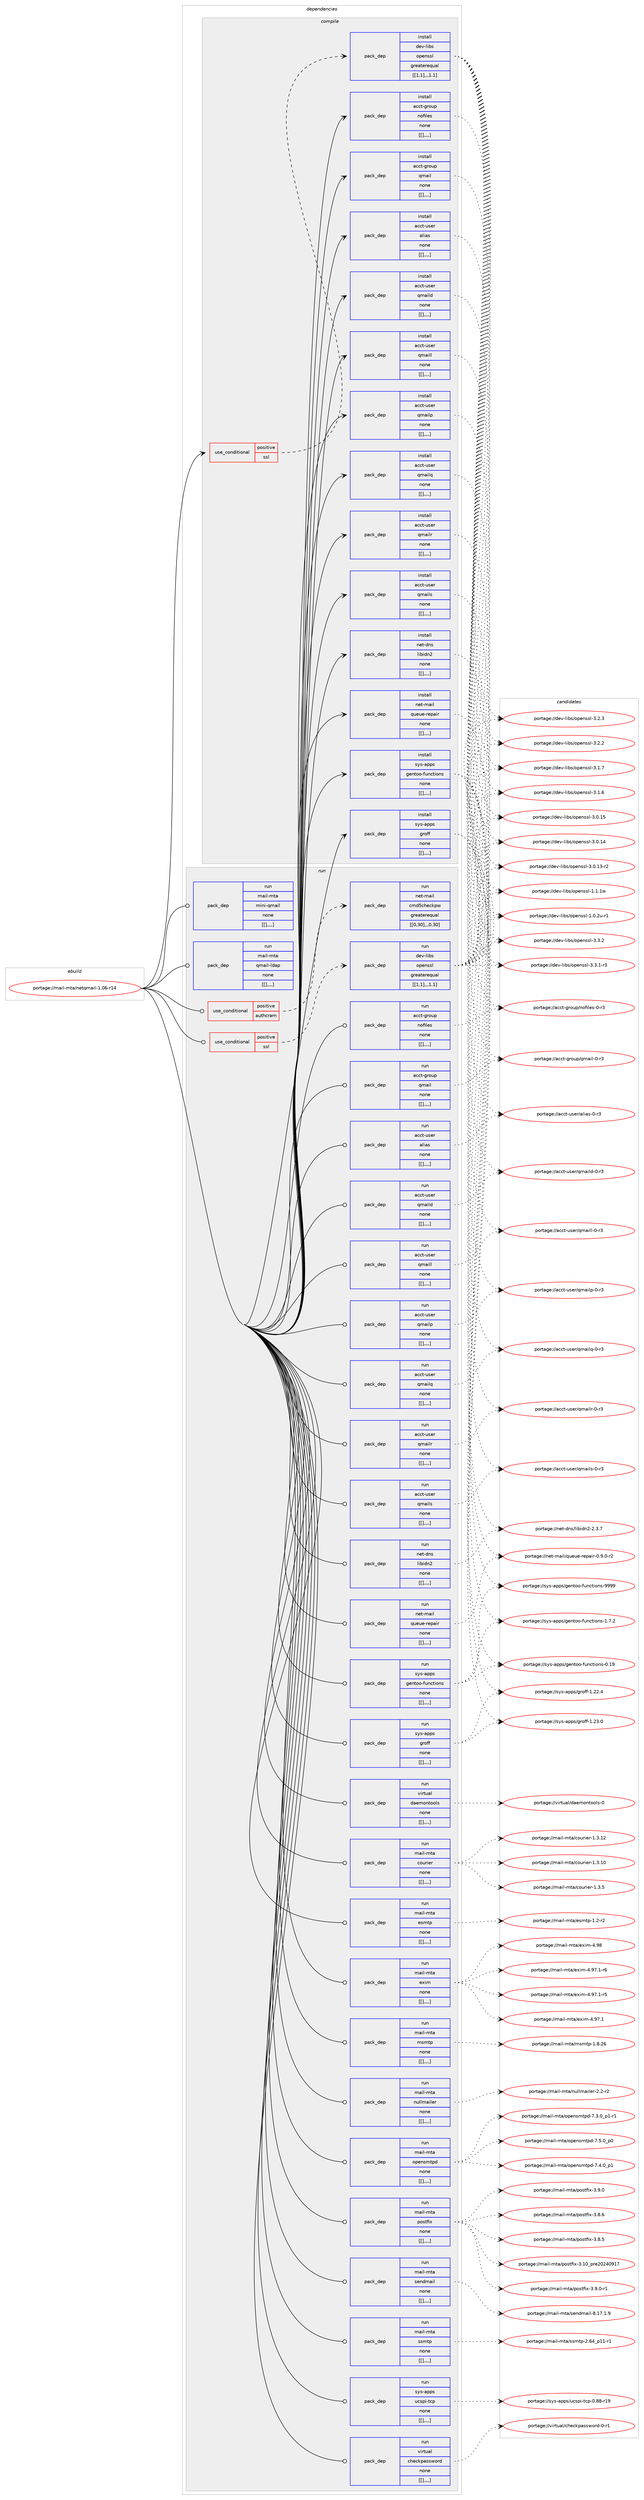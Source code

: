 digraph prolog {

# *************
# Graph options
# *************

newrank=true;
concentrate=true;
compound=true;
graph [rankdir=LR,fontname=Helvetica,fontsize=10,ranksep=1.5];#, ranksep=2.5, nodesep=0.2];
edge  [arrowhead=vee];
node  [fontname=Helvetica,fontsize=10];

# **********
# The ebuild
# **********

subgraph cluster_leftcol {
color=gray;
label=<<i>ebuild</i>>;
id [label="portage://mail-mta/netqmail-1.06-r14", color=red, width=4, href="../mail-mta/netqmail-1.06-r14.svg"];
}

# ****************
# The dependencies
# ****************

subgraph cluster_midcol {
color=gray;
label=<<i>dependencies</i>>;
subgraph cluster_compile {
fillcolor="#eeeeee";
style=filled;
label=<<i>compile</i>>;
subgraph cond73669 {
dependency290115 [label=<<TABLE BORDER="0" CELLBORDER="1" CELLSPACING="0" CELLPADDING="4"><TR><TD ROWSPAN="3" CELLPADDING="10">use_conditional</TD></TR><TR><TD>positive</TD></TR><TR><TD>ssl</TD></TR></TABLE>>, shape=none, color=red];
subgraph pack214107 {
dependency290116 [label=<<TABLE BORDER="0" CELLBORDER="1" CELLSPACING="0" CELLPADDING="4" WIDTH="220"><TR><TD ROWSPAN="6" CELLPADDING="30">pack_dep</TD></TR><TR><TD WIDTH="110">install</TD></TR><TR><TD>dev-libs</TD></TR><TR><TD>openssl</TD></TR><TR><TD>greaterequal</TD></TR><TR><TD>[[1,1],,,1.1]</TD></TR></TABLE>>, shape=none, color=blue];
}
dependency290115:e -> dependency290116:w [weight=20,style="dashed",arrowhead="vee"];
}
id:e -> dependency290115:w [weight=20,style="solid",arrowhead="vee"];
subgraph pack214108 {
dependency290117 [label=<<TABLE BORDER="0" CELLBORDER="1" CELLSPACING="0" CELLPADDING="4" WIDTH="220"><TR><TD ROWSPAN="6" CELLPADDING="30">pack_dep</TD></TR><TR><TD WIDTH="110">install</TD></TR><TR><TD>acct-group</TD></TR><TR><TD>nofiles</TD></TR><TR><TD>none</TD></TR><TR><TD>[[],,,,]</TD></TR></TABLE>>, shape=none, color=blue];
}
id:e -> dependency290117:w [weight=20,style="solid",arrowhead="vee"];
subgraph pack214109 {
dependency290118 [label=<<TABLE BORDER="0" CELLBORDER="1" CELLSPACING="0" CELLPADDING="4" WIDTH="220"><TR><TD ROWSPAN="6" CELLPADDING="30">pack_dep</TD></TR><TR><TD WIDTH="110">install</TD></TR><TR><TD>acct-group</TD></TR><TR><TD>qmail</TD></TR><TR><TD>none</TD></TR><TR><TD>[[],,,,]</TD></TR></TABLE>>, shape=none, color=blue];
}
id:e -> dependency290118:w [weight=20,style="solid",arrowhead="vee"];
subgraph pack214110 {
dependency290119 [label=<<TABLE BORDER="0" CELLBORDER="1" CELLSPACING="0" CELLPADDING="4" WIDTH="220"><TR><TD ROWSPAN="6" CELLPADDING="30">pack_dep</TD></TR><TR><TD WIDTH="110">install</TD></TR><TR><TD>acct-user</TD></TR><TR><TD>alias</TD></TR><TR><TD>none</TD></TR><TR><TD>[[],,,,]</TD></TR></TABLE>>, shape=none, color=blue];
}
id:e -> dependency290119:w [weight=20,style="solid",arrowhead="vee"];
subgraph pack214111 {
dependency290120 [label=<<TABLE BORDER="0" CELLBORDER="1" CELLSPACING="0" CELLPADDING="4" WIDTH="220"><TR><TD ROWSPAN="6" CELLPADDING="30">pack_dep</TD></TR><TR><TD WIDTH="110">install</TD></TR><TR><TD>acct-user</TD></TR><TR><TD>qmaild</TD></TR><TR><TD>none</TD></TR><TR><TD>[[],,,,]</TD></TR></TABLE>>, shape=none, color=blue];
}
id:e -> dependency290120:w [weight=20,style="solid",arrowhead="vee"];
subgraph pack214112 {
dependency290121 [label=<<TABLE BORDER="0" CELLBORDER="1" CELLSPACING="0" CELLPADDING="4" WIDTH="220"><TR><TD ROWSPAN="6" CELLPADDING="30">pack_dep</TD></TR><TR><TD WIDTH="110">install</TD></TR><TR><TD>acct-user</TD></TR><TR><TD>qmaill</TD></TR><TR><TD>none</TD></TR><TR><TD>[[],,,,]</TD></TR></TABLE>>, shape=none, color=blue];
}
id:e -> dependency290121:w [weight=20,style="solid",arrowhead="vee"];
subgraph pack214113 {
dependency290122 [label=<<TABLE BORDER="0" CELLBORDER="1" CELLSPACING="0" CELLPADDING="4" WIDTH="220"><TR><TD ROWSPAN="6" CELLPADDING="30">pack_dep</TD></TR><TR><TD WIDTH="110">install</TD></TR><TR><TD>acct-user</TD></TR><TR><TD>qmailp</TD></TR><TR><TD>none</TD></TR><TR><TD>[[],,,,]</TD></TR></TABLE>>, shape=none, color=blue];
}
id:e -> dependency290122:w [weight=20,style="solid",arrowhead="vee"];
subgraph pack214114 {
dependency290123 [label=<<TABLE BORDER="0" CELLBORDER="1" CELLSPACING="0" CELLPADDING="4" WIDTH="220"><TR><TD ROWSPAN="6" CELLPADDING="30">pack_dep</TD></TR><TR><TD WIDTH="110">install</TD></TR><TR><TD>acct-user</TD></TR><TR><TD>qmailq</TD></TR><TR><TD>none</TD></TR><TR><TD>[[],,,,]</TD></TR></TABLE>>, shape=none, color=blue];
}
id:e -> dependency290123:w [weight=20,style="solid",arrowhead="vee"];
subgraph pack214115 {
dependency290124 [label=<<TABLE BORDER="0" CELLBORDER="1" CELLSPACING="0" CELLPADDING="4" WIDTH="220"><TR><TD ROWSPAN="6" CELLPADDING="30">pack_dep</TD></TR><TR><TD WIDTH="110">install</TD></TR><TR><TD>acct-user</TD></TR><TR><TD>qmailr</TD></TR><TR><TD>none</TD></TR><TR><TD>[[],,,,]</TD></TR></TABLE>>, shape=none, color=blue];
}
id:e -> dependency290124:w [weight=20,style="solid",arrowhead="vee"];
subgraph pack214116 {
dependency290125 [label=<<TABLE BORDER="0" CELLBORDER="1" CELLSPACING="0" CELLPADDING="4" WIDTH="220"><TR><TD ROWSPAN="6" CELLPADDING="30">pack_dep</TD></TR><TR><TD WIDTH="110">install</TD></TR><TR><TD>acct-user</TD></TR><TR><TD>qmails</TD></TR><TR><TD>none</TD></TR><TR><TD>[[],,,,]</TD></TR></TABLE>>, shape=none, color=blue];
}
id:e -> dependency290125:w [weight=20,style="solid",arrowhead="vee"];
subgraph pack214117 {
dependency290126 [label=<<TABLE BORDER="0" CELLBORDER="1" CELLSPACING="0" CELLPADDING="4" WIDTH="220"><TR><TD ROWSPAN="6" CELLPADDING="30">pack_dep</TD></TR><TR><TD WIDTH="110">install</TD></TR><TR><TD>net-dns</TD></TR><TR><TD>libidn2</TD></TR><TR><TD>none</TD></TR><TR><TD>[[],,,,]</TD></TR></TABLE>>, shape=none, color=blue];
}
id:e -> dependency290126:w [weight=20,style="solid",arrowhead="vee"];
subgraph pack214118 {
dependency290127 [label=<<TABLE BORDER="0" CELLBORDER="1" CELLSPACING="0" CELLPADDING="4" WIDTH="220"><TR><TD ROWSPAN="6" CELLPADDING="30">pack_dep</TD></TR><TR><TD WIDTH="110">install</TD></TR><TR><TD>net-mail</TD></TR><TR><TD>queue-repair</TD></TR><TR><TD>none</TD></TR><TR><TD>[[],,,,]</TD></TR></TABLE>>, shape=none, color=blue];
}
id:e -> dependency290127:w [weight=20,style="solid",arrowhead="vee"];
subgraph pack214119 {
dependency290128 [label=<<TABLE BORDER="0" CELLBORDER="1" CELLSPACING="0" CELLPADDING="4" WIDTH="220"><TR><TD ROWSPAN="6" CELLPADDING="30">pack_dep</TD></TR><TR><TD WIDTH="110">install</TD></TR><TR><TD>sys-apps</TD></TR><TR><TD>gentoo-functions</TD></TR><TR><TD>none</TD></TR><TR><TD>[[],,,,]</TD></TR></TABLE>>, shape=none, color=blue];
}
id:e -> dependency290128:w [weight=20,style="solid",arrowhead="vee"];
subgraph pack214120 {
dependency290129 [label=<<TABLE BORDER="0" CELLBORDER="1" CELLSPACING="0" CELLPADDING="4" WIDTH="220"><TR><TD ROWSPAN="6" CELLPADDING="30">pack_dep</TD></TR><TR><TD WIDTH="110">install</TD></TR><TR><TD>sys-apps</TD></TR><TR><TD>groff</TD></TR><TR><TD>none</TD></TR><TR><TD>[[],,,,]</TD></TR></TABLE>>, shape=none, color=blue];
}
id:e -> dependency290129:w [weight=20,style="solid",arrowhead="vee"];
}
subgraph cluster_compileandrun {
fillcolor="#eeeeee";
style=filled;
label=<<i>compile and run</i>>;
}
subgraph cluster_run {
fillcolor="#eeeeee";
style=filled;
label=<<i>run</i>>;
subgraph cond73670 {
dependency290130 [label=<<TABLE BORDER="0" CELLBORDER="1" CELLSPACING="0" CELLPADDING="4"><TR><TD ROWSPAN="3" CELLPADDING="10">use_conditional</TD></TR><TR><TD>positive</TD></TR><TR><TD>authcram</TD></TR></TABLE>>, shape=none, color=red];
subgraph pack214121 {
dependency290131 [label=<<TABLE BORDER="0" CELLBORDER="1" CELLSPACING="0" CELLPADDING="4" WIDTH="220"><TR><TD ROWSPAN="6" CELLPADDING="30">pack_dep</TD></TR><TR><TD WIDTH="110">run</TD></TR><TR><TD>net-mail</TD></TR><TR><TD>cmd5checkpw</TD></TR><TR><TD>greaterequal</TD></TR><TR><TD>[[0,30],,,0.30]</TD></TR></TABLE>>, shape=none, color=blue];
}
dependency290130:e -> dependency290131:w [weight=20,style="dashed",arrowhead="vee"];
}
id:e -> dependency290130:w [weight=20,style="solid",arrowhead="odot"];
subgraph cond73671 {
dependency290132 [label=<<TABLE BORDER="0" CELLBORDER="1" CELLSPACING="0" CELLPADDING="4"><TR><TD ROWSPAN="3" CELLPADDING="10">use_conditional</TD></TR><TR><TD>positive</TD></TR><TR><TD>ssl</TD></TR></TABLE>>, shape=none, color=red];
subgraph pack214122 {
dependency290133 [label=<<TABLE BORDER="0" CELLBORDER="1" CELLSPACING="0" CELLPADDING="4" WIDTH="220"><TR><TD ROWSPAN="6" CELLPADDING="30">pack_dep</TD></TR><TR><TD WIDTH="110">run</TD></TR><TR><TD>dev-libs</TD></TR><TR><TD>openssl</TD></TR><TR><TD>greaterequal</TD></TR><TR><TD>[[1,1],,,1.1]</TD></TR></TABLE>>, shape=none, color=blue];
}
dependency290132:e -> dependency290133:w [weight=20,style="dashed",arrowhead="vee"];
}
id:e -> dependency290132:w [weight=20,style="solid",arrowhead="odot"];
subgraph pack214123 {
dependency290134 [label=<<TABLE BORDER="0" CELLBORDER="1" CELLSPACING="0" CELLPADDING="4" WIDTH="220"><TR><TD ROWSPAN="6" CELLPADDING="30">pack_dep</TD></TR><TR><TD WIDTH="110">run</TD></TR><TR><TD>acct-group</TD></TR><TR><TD>nofiles</TD></TR><TR><TD>none</TD></TR><TR><TD>[[],,,,]</TD></TR></TABLE>>, shape=none, color=blue];
}
id:e -> dependency290134:w [weight=20,style="solid",arrowhead="odot"];
subgraph pack214124 {
dependency290135 [label=<<TABLE BORDER="0" CELLBORDER="1" CELLSPACING="0" CELLPADDING="4" WIDTH="220"><TR><TD ROWSPAN="6" CELLPADDING="30">pack_dep</TD></TR><TR><TD WIDTH="110">run</TD></TR><TR><TD>acct-group</TD></TR><TR><TD>qmail</TD></TR><TR><TD>none</TD></TR><TR><TD>[[],,,,]</TD></TR></TABLE>>, shape=none, color=blue];
}
id:e -> dependency290135:w [weight=20,style="solid",arrowhead="odot"];
subgraph pack214125 {
dependency290136 [label=<<TABLE BORDER="0" CELLBORDER="1" CELLSPACING="0" CELLPADDING="4" WIDTH="220"><TR><TD ROWSPAN="6" CELLPADDING="30">pack_dep</TD></TR><TR><TD WIDTH="110">run</TD></TR><TR><TD>acct-user</TD></TR><TR><TD>alias</TD></TR><TR><TD>none</TD></TR><TR><TD>[[],,,,]</TD></TR></TABLE>>, shape=none, color=blue];
}
id:e -> dependency290136:w [weight=20,style="solid",arrowhead="odot"];
subgraph pack214126 {
dependency290137 [label=<<TABLE BORDER="0" CELLBORDER="1" CELLSPACING="0" CELLPADDING="4" WIDTH="220"><TR><TD ROWSPAN="6" CELLPADDING="30">pack_dep</TD></TR><TR><TD WIDTH="110">run</TD></TR><TR><TD>acct-user</TD></TR><TR><TD>qmaild</TD></TR><TR><TD>none</TD></TR><TR><TD>[[],,,,]</TD></TR></TABLE>>, shape=none, color=blue];
}
id:e -> dependency290137:w [weight=20,style="solid",arrowhead="odot"];
subgraph pack214127 {
dependency290138 [label=<<TABLE BORDER="0" CELLBORDER="1" CELLSPACING="0" CELLPADDING="4" WIDTH="220"><TR><TD ROWSPAN="6" CELLPADDING="30">pack_dep</TD></TR><TR><TD WIDTH="110">run</TD></TR><TR><TD>acct-user</TD></TR><TR><TD>qmaill</TD></TR><TR><TD>none</TD></TR><TR><TD>[[],,,,]</TD></TR></TABLE>>, shape=none, color=blue];
}
id:e -> dependency290138:w [weight=20,style="solid",arrowhead="odot"];
subgraph pack214128 {
dependency290139 [label=<<TABLE BORDER="0" CELLBORDER="1" CELLSPACING="0" CELLPADDING="4" WIDTH="220"><TR><TD ROWSPAN="6" CELLPADDING="30">pack_dep</TD></TR><TR><TD WIDTH="110">run</TD></TR><TR><TD>acct-user</TD></TR><TR><TD>qmailp</TD></TR><TR><TD>none</TD></TR><TR><TD>[[],,,,]</TD></TR></TABLE>>, shape=none, color=blue];
}
id:e -> dependency290139:w [weight=20,style="solid",arrowhead="odot"];
subgraph pack214129 {
dependency290140 [label=<<TABLE BORDER="0" CELLBORDER="1" CELLSPACING="0" CELLPADDING="4" WIDTH="220"><TR><TD ROWSPAN="6" CELLPADDING="30">pack_dep</TD></TR><TR><TD WIDTH="110">run</TD></TR><TR><TD>acct-user</TD></TR><TR><TD>qmailq</TD></TR><TR><TD>none</TD></TR><TR><TD>[[],,,,]</TD></TR></TABLE>>, shape=none, color=blue];
}
id:e -> dependency290140:w [weight=20,style="solid",arrowhead="odot"];
subgraph pack214130 {
dependency290141 [label=<<TABLE BORDER="0" CELLBORDER="1" CELLSPACING="0" CELLPADDING="4" WIDTH="220"><TR><TD ROWSPAN="6" CELLPADDING="30">pack_dep</TD></TR><TR><TD WIDTH="110">run</TD></TR><TR><TD>acct-user</TD></TR><TR><TD>qmailr</TD></TR><TR><TD>none</TD></TR><TR><TD>[[],,,,]</TD></TR></TABLE>>, shape=none, color=blue];
}
id:e -> dependency290141:w [weight=20,style="solid",arrowhead="odot"];
subgraph pack214131 {
dependency290142 [label=<<TABLE BORDER="0" CELLBORDER="1" CELLSPACING="0" CELLPADDING="4" WIDTH="220"><TR><TD ROWSPAN="6" CELLPADDING="30">pack_dep</TD></TR><TR><TD WIDTH="110">run</TD></TR><TR><TD>acct-user</TD></TR><TR><TD>qmails</TD></TR><TR><TD>none</TD></TR><TR><TD>[[],,,,]</TD></TR></TABLE>>, shape=none, color=blue];
}
id:e -> dependency290142:w [weight=20,style="solid",arrowhead="odot"];
subgraph pack214132 {
dependency290143 [label=<<TABLE BORDER="0" CELLBORDER="1" CELLSPACING="0" CELLPADDING="4" WIDTH="220"><TR><TD ROWSPAN="6" CELLPADDING="30">pack_dep</TD></TR><TR><TD WIDTH="110">run</TD></TR><TR><TD>net-dns</TD></TR><TR><TD>libidn2</TD></TR><TR><TD>none</TD></TR><TR><TD>[[],,,,]</TD></TR></TABLE>>, shape=none, color=blue];
}
id:e -> dependency290143:w [weight=20,style="solid",arrowhead="odot"];
subgraph pack214133 {
dependency290144 [label=<<TABLE BORDER="0" CELLBORDER="1" CELLSPACING="0" CELLPADDING="4" WIDTH="220"><TR><TD ROWSPAN="6" CELLPADDING="30">pack_dep</TD></TR><TR><TD WIDTH="110">run</TD></TR><TR><TD>net-mail</TD></TR><TR><TD>queue-repair</TD></TR><TR><TD>none</TD></TR><TR><TD>[[],,,,]</TD></TR></TABLE>>, shape=none, color=blue];
}
id:e -> dependency290144:w [weight=20,style="solid",arrowhead="odot"];
subgraph pack214134 {
dependency290145 [label=<<TABLE BORDER="0" CELLBORDER="1" CELLSPACING="0" CELLPADDING="4" WIDTH="220"><TR><TD ROWSPAN="6" CELLPADDING="30">pack_dep</TD></TR><TR><TD WIDTH="110">run</TD></TR><TR><TD>sys-apps</TD></TR><TR><TD>gentoo-functions</TD></TR><TR><TD>none</TD></TR><TR><TD>[[],,,,]</TD></TR></TABLE>>, shape=none, color=blue];
}
id:e -> dependency290145:w [weight=20,style="solid",arrowhead="odot"];
subgraph pack214135 {
dependency290146 [label=<<TABLE BORDER="0" CELLBORDER="1" CELLSPACING="0" CELLPADDING="4" WIDTH="220"><TR><TD ROWSPAN="6" CELLPADDING="30">pack_dep</TD></TR><TR><TD WIDTH="110">run</TD></TR><TR><TD>sys-apps</TD></TR><TR><TD>groff</TD></TR><TR><TD>none</TD></TR><TR><TD>[[],,,,]</TD></TR></TABLE>>, shape=none, color=blue];
}
id:e -> dependency290146:w [weight=20,style="solid",arrowhead="odot"];
subgraph pack214136 {
dependency290147 [label=<<TABLE BORDER="0" CELLBORDER="1" CELLSPACING="0" CELLPADDING="4" WIDTH="220"><TR><TD ROWSPAN="6" CELLPADDING="30">pack_dep</TD></TR><TR><TD WIDTH="110">run</TD></TR><TR><TD>sys-apps</TD></TR><TR><TD>ucspi-tcp</TD></TR><TR><TD>none</TD></TR><TR><TD>[[],,,,]</TD></TR></TABLE>>, shape=none, color=blue];
}
id:e -> dependency290147:w [weight=20,style="solid",arrowhead="odot"];
subgraph pack214137 {
dependency290148 [label=<<TABLE BORDER="0" CELLBORDER="1" CELLSPACING="0" CELLPADDING="4" WIDTH="220"><TR><TD ROWSPAN="6" CELLPADDING="30">pack_dep</TD></TR><TR><TD WIDTH="110">run</TD></TR><TR><TD>virtual</TD></TR><TR><TD>checkpassword</TD></TR><TR><TD>none</TD></TR><TR><TD>[[],,,,]</TD></TR></TABLE>>, shape=none, color=blue];
}
id:e -> dependency290148:w [weight=20,style="solid",arrowhead="odot"];
subgraph pack214138 {
dependency290149 [label=<<TABLE BORDER="0" CELLBORDER="1" CELLSPACING="0" CELLPADDING="4" WIDTH="220"><TR><TD ROWSPAN="6" CELLPADDING="30">pack_dep</TD></TR><TR><TD WIDTH="110">run</TD></TR><TR><TD>virtual</TD></TR><TR><TD>daemontools</TD></TR><TR><TD>none</TD></TR><TR><TD>[[],,,,]</TD></TR></TABLE>>, shape=none, color=blue];
}
id:e -> dependency290149:w [weight=20,style="solid",arrowhead="odot"];
subgraph pack214139 {
dependency290150 [label=<<TABLE BORDER="0" CELLBORDER="1" CELLSPACING="0" CELLPADDING="4" WIDTH="220"><TR><TD ROWSPAN="6" CELLPADDING="30">pack_dep</TD></TR><TR><TD WIDTH="110">run</TD></TR><TR><TD>mail-mta</TD></TR><TR><TD>courier</TD></TR><TR><TD>none</TD></TR><TR><TD>[[],,,,]</TD></TR></TABLE>>, shape=none, color=blue];
}
id:e -> dependency290150:w [weight=20,style="solid",arrowhead="odot"];
subgraph pack214140 {
dependency290151 [label=<<TABLE BORDER="0" CELLBORDER="1" CELLSPACING="0" CELLPADDING="4" WIDTH="220"><TR><TD ROWSPAN="6" CELLPADDING="30">pack_dep</TD></TR><TR><TD WIDTH="110">run</TD></TR><TR><TD>mail-mta</TD></TR><TR><TD>esmtp</TD></TR><TR><TD>none</TD></TR><TR><TD>[[],,,,]</TD></TR></TABLE>>, shape=none, color=blue];
}
id:e -> dependency290151:w [weight=20,style="solid",arrowhead="odot"];
subgraph pack214141 {
dependency290152 [label=<<TABLE BORDER="0" CELLBORDER="1" CELLSPACING="0" CELLPADDING="4" WIDTH="220"><TR><TD ROWSPAN="6" CELLPADDING="30">pack_dep</TD></TR><TR><TD WIDTH="110">run</TD></TR><TR><TD>mail-mta</TD></TR><TR><TD>exim</TD></TR><TR><TD>none</TD></TR><TR><TD>[[],,,,]</TD></TR></TABLE>>, shape=none, color=blue];
}
id:e -> dependency290152:w [weight=20,style="solid",arrowhead="odot"];
subgraph pack214142 {
dependency290153 [label=<<TABLE BORDER="0" CELLBORDER="1" CELLSPACING="0" CELLPADDING="4" WIDTH="220"><TR><TD ROWSPAN="6" CELLPADDING="30">pack_dep</TD></TR><TR><TD WIDTH="110">run</TD></TR><TR><TD>mail-mta</TD></TR><TR><TD>mini-qmail</TD></TR><TR><TD>none</TD></TR><TR><TD>[[],,,,]</TD></TR></TABLE>>, shape=none, color=blue];
}
id:e -> dependency290153:w [weight=20,style="solid",arrowhead="odot"];
subgraph pack214143 {
dependency290154 [label=<<TABLE BORDER="0" CELLBORDER="1" CELLSPACING="0" CELLPADDING="4" WIDTH="220"><TR><TD ROWSPAN="6" CELLPADDING="30">pack_dep</TD></TR><TR><TD WIDTH="110">run</TD></TR><TR><TD>mail-mta</TD></TR><TR><TD>msmtp</TD></TR><TR><TD>none</TD></TR><TR><TD>[[],,,,]</TD></TR></TABLE>>, shape=none, color=blue];
}
id:e -> dependency290154:w [weight=20,style="solid",arrowhead="odot"];
subgraph pack214144 {
dependency290155 [label=<<TABLE BORDER="0" CELLBORDER="1" CELLSPACING="0" CELLPADDING="4" WIDTH="220"><TR><TD ROWSPAN="6" CELLPADDING="30">pack_dep</TD></TR><TR><TD WIDTH="110">run</TD></TR><TR><TD>mail-mta</TD></TR><TR><TD>nullmailer</TD></TR><TR><TD>none</TD></TR><TR><TD>[[],,,,]</TD></TR></TABLE>>, shape=none, color=blue];
}
id:e -> dependency290155:w [weight=20,style="solid",arrowhead="odot"];
subgraph pack214145 {
dependency290156 [label=<<TABLE BORDER="0" CELLBORDER="1" CELLSPACING="0" CELLPADDING="4" WIDTH="220"><TR><TD ROWSPAN="6" CELLPADDING="30">pack_dep</TD></TR><TR><TD WIDTH="110">run</TD></TR><TR><TD>mail-mta</TD></TR><TR><TD>opensmtpd</TD></TR><TR><TD>none</TD></TR><TR><TD>[[],,,,]</TD></TR></TABLE>>, shape=none, color=blue];
}
id:e -> dependency290156:w [weight=20,style="solid",arrowhead="odot"];
subgraph pack214146 {
dependency290157 [label=<<TABLE BORDER="0" CELLBORDER="1" CELLSPACING="0" CELLPADDING="4" WIDTH="220"><TR><TD ROWSPAN="6" CELLPADDING="30">pack_dep</TD></TR><TR><TD WIDTH="110">run</TD></TR><TR><TD>mail-mta</TD></TR><TR><TD>postfix</TD></TR><TR><TD>none</TD></TR><TR><TD>[[],,,,]</TD></TR></TABLE>>, shape=none, color=blue];
}
id:e -> dependency290157:w [weight=20,style="solid",arrowhead="odot"];
subgraph pack214147 {
dependency290158 [label=<<TABLE BORDER="0" CELLBORDER="1" CELLSPACING="0" CELLPADDING="4" WIDTH="220"><TR><TD ROWSPAN="6" CELLPADDING="30">pack_dep</TD></TR><TR><TD WIDTH="110">run</TD></TR><TR><TD>mail-mta</TD></TR><TR><TD>qmail-ldap</TD></TR><TR><TD>none</TD></TR><TR><TD>[[],,,,]</TD></TR></TABLE>>, shape=none, color=blue];
}
id:e -> dependency290158:w [weight=20,style="solid",arrowhead="odot"];
subgraph pack214148 {
dependency290159 [label=<<TABLE BORDER="0" CELLBORDER="1" CELLSPACING="0" CELLPADDING="4" WIDTH="220"><TR><TD ROWSPAN="6" CELLPADDING="30">pack_dep</TD></TR><TR><TD WIDTH="110">run</TD></TR><TR><TD>mail-mta</TD></TR><TR><TD>sendmail</TD></TR><TR><TD>none</TD></TR><TR><TD>[[],,,,]</TD></TR></TABLE>>, shape=none, color=blue];
}
id:e -> dependency290159:w [weight=20,style="solid",arrowhead="odot"];
subgraph pack214149 {
dependency290160 [label=<<TABLE BORDER="0" CELLBORDER="1" CELLSPACING="0" CELLPADDING="4" WIDTH="220"><TR><TD ROWSPAN="6" CELLPADDING="30">pack_dep</TD></TR><TR><TD WIDTH="110">run</TD></TR><TR><TD>mail-mta</TD></TR><TR><TD>ssmtp</TD></TR><TR><TD>none</TD></TR><TR><TD>[[],,,,]</TD></TR></TABLE>>, shape=none, color=blue];
}
id:e -> dependency290160:w [weight=20,style="solid",arrowhead="odot"];
}
}

# **************
# The candidates
# **************

subgraph cluster_choices {
rank=same;
color=gray;
label=<<i>candidates</i>>;

subgraph choice214107 {
color=black;
nodesep=1;
choice100101118451081059811547111112101110115115108455146514650 [label="portage://dev-libs/openssl-3.3.2", color=red, width=4,href="../dev-libs/openssl-3.3.2.svg"];
choice1001011184510810598115471111121011101151151084551465146494511451 [label="portage://dev-libs/openssl-3.3.1-r3", color=red, width=4,href="../dev-libs/openssl-3.3.1-r3.svg"];
choice100101118451081059811547111112101110115115108455146504651 [label="portage://dev-libs/openssl-3.2.3", color=red, width=4,href="../dev-libs/openssl-3.2.3.svg"];
choice100101118451081059811547111112101110115115108455146504650 [label="portage://dev-libs/openssl-3.2.2", color=red, width=4,href="../dev-libs/openssl-3.2.2.svg"];
choice100101118451081059811547111112101110115115108455146494655 [label="portage://dev-libs/openssl-3.1.7", color=red, width=4,href="../dev-libs/openssl-3.1.7.svg"];
choice100101118451081059811547111112101110115115108455146494654 [label="portage://dev-libs/openssl-3.1.6", color=red, width=4,href="../dev-libs/openssl-3.1.6.svg"];
choice10010111845108105981154711111210111011511510845514648464953 [label="portage://dev-libs/openssl-3.0.15", color=red, width=4,href="../dev-libs/openssl-3.0.15.svg"];
choice10010111845108105981154711111210111011511510845514648464952 [label="portage://dev-libs/openssl-3.0.14", color=red, width=4,href="../dev-libs/openssl-3.0.14.svg"];
choice100101118451081059811547111112101110115115108455146484649514511450 [label="portage://dev-libs/openssl-3.0.13-r2", color=red, width=4,href="../dev-libs/openssl-3.0.13-r2.svg"];
choice100101118451081059811547111112101110115115108454946494649119 [label="portage://dev-libs/openssl-1.1.1w", color=red, width=4,href="../dev-libs/openssl-1.1.1w.svg"];
choice1001011184510810598115471111121011101151151084549464846501174511449 [label="portage://dev-libs/openssl-1.0.2u-r1", color=red, width=4,href="../dev-libs/openssl-1.0.2u-r1.svg"];
dependency290116:e -> choice100101118451081059811547111112101110115115108455146514650:w [style=dotted,weight="100"];
dependency290116:e -> choice1001011184510810598115471111121011101151151084551465146494511451:w [style=dotted,weight="100"];
dependency290116:e -> choice100101118451081059811547111112101110115115108455146504651:w [style=dotted,weight="100"];
dependency290116:e -> choice100101118451081059811547111112101110115115108455146504650:w [style=dotted,weight="100"];
dependency290116:e -> choice100101118451081059811547111112101110115115108455146494655:w [style=dotted,weight="100"];
dependency290116:e -> choice100101118451081059811547111112101110115115108455146494654:w [style=dotted,weight="100"];
dependency290116:e -> choice10010111845108105981154711111210111011511510845514648464953:w [style=dotted,weight="100"];
dependency290116:e -> choice10010111845108105981154711111210111011511510845514648464952:w [style=dotted,weight="100"];
dependency290116:e -> choice100101118451081059811547111112101110115115108455146484649514511450:w [style=dotted,weight="100"];
dependency290116:e -> choice100101118451081059811547111112101110115115108454946494649119:w [style=dotted,weight="100"];
dependency290116:e -> choice1001011184510810598115471111121011101151151084549464846501174511449:w [style=dotted,weight="100"];
}
subgraph choice214108 {
color=black;
nodesep=1;
choice979999116451031141111171124711011110210510810111545484511451 [label="portage://acct-group/nofiles-0-r3", color=red, width=4,href="../acct-group/nofiles-0-r3.svg"];
dependency290117:e -> choice979999116451031141111171124711011110210510810111545484511451:w [style=dotted,weight="100"];
}
subgraph choice214109 {
color=black;
nodesep=1;
choice97999911645103114111117112471131099710510845484511451 [label="portage://acct-group/qmail-0-r3", color=red, width=4,href="../acct-group/qmail-0-r3.svg"];
dependency290118:e -> choice97999911645103114111117112471131099710510845484511451:w [style=dotted,weight="100"];
}
subgraph choice214110 {
color=black;
nodesep=1;
choice9799991164511711510111447971081059711545484511451 [label="portage://acct-user/alias-0-r3", color=red, width=4,href="../acct-user/alias-0-r3.svg"];
dependency290119:e -> choice9799991164511711510111447971081059711545484511451:w [style=dotted,weight="100"];
}
subgraph choice214111 {
color=black;
nodesep=1;
choice97999911645117115101114471131099710510810045484511451 [label="portage://acct-user/qmaild-0-r3", color=red, width=4,href="../acct-user/qmaild-0-r3.svg"];
dependency290120:e -> choice97999911645117115101114471131099710510810045484511451:w [style=dotted,weight="100"];
}
subgraph choice214112 {
color=black;
nodesep=1;
choice97999911645117115101114471131099710510810845484511451 [label="portage://acct-user/qmaill-0-r3", color=red, width=4,href="../acct-user/qmaill-0-r3.svg"];
dependency290121:e -> choice97999911645117115101114471131099710510810845484511451:w [style=dotted,weight="100"];
}
subgraph choice214113 {
color=black;
nodesep=1;
choice97999911645117115101114471131099710510811245484511451 [label="portage://acct-user/qmailp-0-r3", color=red, width=4,href="../acct-user/qmailp-0-r3.svg"];
dependency290122:e -> choice97999911645117115101114471131099710510811245484511451:w [style=dotted,weight="100"];
}
subgraph choice214114 {
color=black;
nodesep=1;
choice97999911645117115101114471131099710510811345484511451 [label="portage://acct-user/qmailq-0-r3", color=red, width=4,href="../acct-user/qmailq-0-r3.svg"];
dependency290123:e -> choice97999911645117115101114471131099710510811345484511451:w [style=dotted,weight="100"];
}
subgraph choice214115 {
color=black;
nodesep=1;
choice97999911645117115101114471131099710510811445484511451 [label="portage://acct-user/qmailr-0-r3", color=red, width=4,href="../acct-user/qmailr-0-r3.svg"];
dependency290124:e -> choice97999911645117115101114471131099710510811445484511451:w [style=dotted,weight="100"];
}
subgraph choice214116 {
color=black;
nodesep=1;
choice97999911645117115101114471131099710510811545484511451 [label="portage://acct-user/qmails-0-r3", color=red, width=4,href="../acct-user/qmails-0-r3.svg"];
dependency290125:e -> choice97999911645117115101114471131099710510811545484511451:w [style=dotted,weight="100"];
}
subgraph choice214117 {
color=black;
nodesep=1;
choice11010111645100110115471081059810510011050455046514655 [label="portage://net-dns/libidn2-2.3.7", color=red, width=4,href="../net-dns/libidn2-2.3.7.svg"];
dependency290126:e -> choice11010111645100110115471081059810510011050455046514655:w [style=dotted,weight="100"];
}
subgraph choice214118 {
color=black;
nodesep=1;
choice11010111645109971051084711311710111710145114101112971051144548465746484511450 [label="portage://net-mail/queue-repair-0.9.0-r2", color=red, width=4,href="../net-mail/queue-repair-0.9.0-r2.svg"];
dependency290127:e -> choice11010111645109971051084711311710111710145114101112971051144548465746484511450:w [style=dotted,weight="100"];
}
subgraph choice214119 {
color=black;
nodesep=1;
choice11512111545971121121154710310111011611111145102117110991161051111101154557575757 [label="portage://sys-apps/gentoo-functions-9999", color=red, width=4,href="../sys-apps/gentoo-functions-9999.svg"];
choice1151211154597112112115471031011101161111114510211711099116105111110115454946554650 [label="portage://sys-apps/gentoo-functions-1.7.2", color=red, width=4,href="../sys-apps/gentoo-functions-1.7.2.svg"];
choice11512111545971121121154710310111011611111145102117110991161051111101154548464957 [label="portage://sys-apps/gentoo-functions-0.19", color=red, width=4,href="../sys-apps/gentoo-functions-0.19.svg"];
dependency290128:e -> choice11512111545971121121154710310111011611111145102117110991161051111101154557575757:w [style=dotted,weight="100"];
dependency290128:e -> choice1151211154597112112115471031011101161111114510211711099116105111110115454946554650:w [style=dotted,weight="100"];
dependency290128:e -> choice11512111545971121121154710310111011611111145102117110991161051111101154548464957:w [style=dotted,weight="100"];
}
subgraph choice214120 {
color=black;
nodesep=1;
choice11512111545971121121154710311411110210245494650514648 [label="portage://sys-apps/groff-1.23.0", color=red, width=4,href="../sys-apps/groff-1.23.0.svg"];
choice11512111545971121121154710311411110210245494650504652 [label="portage://sys-apps/groff-1.22.4", color=red, width=4,href="../sys-apps/groff-1.22.4.svg"];
dependency290129:e -> choice11512111545971121121154710311411110210245494650514648:w [style=dotted,weight="100"];
dependency290129:e -> choice11512111545971121121154710311411110210245494650504652:w [style=dotted,weight="100"];
}
subgraph choice214121 {
color=black;
nodesep=1;
}
subgraph choice214122 {
color=black;
nodesep=1;
choice100101118451081059811547111112101110115115108455146514650 [label="portage://dev-libs/openssl-3.3.2", color=red, width=4,href="../dev-libs/openssl-3.3.2.svg"];
choice1001011184510810598115471111121011101151151084551465146494511451 [label="portage://dev-libs/openssl-3.3.1-r3", color=red, width=4,href="../dev-libs/openssl-3.3.1-r3.svg"];
choice100101118451081059811547111112101110115115108455146504651 [label="portage://dev-libs/openssl-3.2.3", color=red, width=4,href="../dev-libs/openssl-3.2.3.svg"];
choice100101118451081059811547111112101110115115108455146504650 [label="portage://dev-libs/openssl-3.2.2", color=red, width=4,href="../dev-libs/openssl-3.2.2.svg"];
choice100101118451081059811547111112101110115115108455146494655 [label="portage://dev-libs/openssl-3.1.7", color=red, width=4,href="../dev-libs/openssl-3.1.7.svg"];
choice100101118451081059811547111112101110115115108455146494654 [label="portage://dev-libs/openssl-3.1.6", color=red, width=4,href="../dev-libs/openssl-3.1.6.svg"];
choice10010111845108105981154711111210111011511510845514648464953 [label="portage://dev-libs/openssl-3.0.15", color=red, width=4,href="../dev-libs/openssl-3.0.15.svg"];
choice10010111845108105981154711111210111011511510845514648464952 [label="portage://dev-libs/openssl-3.0.14", color=red, width=4,href="../dev-libs/openssl-3.0.14.svg"];
choice100101118451081059811547111112101110115115108455146484649514511450 [label="portage://dev-libs/openssl-3.0.13-r2", color=red, width=4,href="../dev-libs/openssl-3.0.13-r2.svg"];
choice100101118451081059811547111112101110115115108454946494649119 [label="portage://dev-libs/openssl-1.1.1w", color=red, width=4,href="../dev-libs/openssl-1.1.1w.svg"];
choice1001011184510810598115471111121011101151151084549464846501174511449 [label="portage://dev-libs/openssl-1.0.2u-r1", color=red, width=4,href="../dev-libs/openssl-1.0.2u-r1.svg"];
dependency290133:e -> choice100101118451081059811547111112101110115115108455146514650:w [style=dotted,weight="100"];
dependency290133:e -> choice1001011184510810598115471111121011101151151084551465146494511451:w [style=dotted,weight="100"];
dependency290133:e -> choice100101118451081059811547111112101110115115108455146504651:w [style=dotted,weight="100"];
dependency290133:e -> choice100101118451081059811547111112101110115115108455146504650:w [style=dotted,weight="100"];
dependency290133:e -> choice100101118451081059811547111112101110115115108455146494655:w [style=dotted,weight="100"];
dependency290133:e -> choice100101118451081059811547111112101110115115108455146494654:w [style=dotted,weight="100"];
dependency290133:e -> choice10010111845108105981154711111210111011511510845514648464953:w [style=dotted,weight="100"];
dependency290133:e -> choice10010111845108105981154711111210111011511510845514648464952:w [style=dotted,weight="100"];
dependency290133:e -> choice100101118451081059811547111112101110115115108455146484649514511450:w [style=dotted,weight="100"];
dependency290133:e -> choice100101118451081059811547111112101110115115108454946494649119:w [style=dotted,weight="100"];
dependency290133:e -> choice1001011184510810598115471111121011101151151084549464846501174511449:w [style=dotted,weight="100"];
}
subgraph choice214123 {
color=black;
nodesep=1;
choice979999116451031141111171124711011110210510810111545484511451 [label="portage://acct-group/nofiles-0-r3", color=red, width=4,href="../acct-group/nofiles-0-r3.svg"];
dependency290134:e -> choice979999116451031141111171124711011110210510810111545484511451:w [style=dotted,weight="100"];
}
subgraph choice214124 {
color=black;
nodesep=1;
choice97999911645103114111117112471131099710510845484511451 [label="portage://acct-group/qmail-0-r3", color=red, width=4,href="../acct-group/qmail-0-r3.svg"];
dependency290135:e -> choice97999911645103114111117112471131099710510845484511451:w [style=dotted,weight="100"];
}
subgraph choice214125 {
color=black;
nodesep=1;
choice9799991164511711510111447971081059711545484511451 [label="portage://acct-user/alias-0-r3", color=red, width=4,href="../acct-user/alias-0-r3.svg"];
dependency290136:e -> choice9799991164511711510111447971081059711545484511451:w [style=dotted,weight="100"];
}
subgraph choice214126 {
color=black;
nodesep=1;
choice97999911645117115101114471131099710510810045484511451 [label="portage://acct-user/qmaild-0-r3", color=red, width=4,href="../acct-user/qmaild-0-r3.svg"];
dependency290137:e -> choice97999911645117115101114471131099710510810045484511451:w [style=dotted,weight="100"];
}
subgraph choice214127 {
color=black;
nodesep=1;
choice97999911645117115101114471131099710510810845484511451 [label="portage://acct-user/qmaill-0-r3", color=red, width=4,href="../acct-user/qmaill-0-r3.svg"];
dependency290138:e -> choice97999911645117115101114471131099710510810845484511451:w [style=dotted,weight="100"];
}
subgraph choice214128 {
color=black;
nodesep=1;
choice97999911645117115101114471131099710510811245484511451 [label="portage://acct-user/qmailp-0-r3", color=red, width=4,href="../acct-user/qmailp-0-r3.svg"];
dependency290139:e -> choice97999911645117115101114471131099710510811245484511451:w [style=dotted,weight="100"];
}
subgraph choice214129 {
color=black;
nodesep=1;
choice97999911645117115101114471131099710510811345484511451 [label="portage://acct-user/qmailq-0-r3", color=red, width=4,href="../acct-user/qmailq-0-r3.svg"];
dependency290140:e -> choice97999911645117115101114471131099710510811345484511451:w [style=dotted,weight="100"];
}
subgraph choice214130 {
color=black;
nodesep=1;
choice97999911645117115101114471131099710510811445484511451 [label="portage://acct-user/qmailr-0-r3", color=red, width=4,href="../acct-user/qmailr-0-r3.svg"];
dependency290141:e -> choice97999911645117115101114471131099710510811445484511451:w [style=dotted,weight="100"];
}
subgraph choice214131 {
color=black;
nodesep=1;
choice97999911645117115101114471131099710510811545484511451 [label="portage://acct-user/qmails-0-r3", color=red, width=4,href="../acct-user/qmails-0-r3.svg"];
dependency290142:e -> choice97999911645117115101114471131099710510811545484511451:w [style=dotted,weight="100"];
}
subgraph choice214132 {
color=black;
nodesep=1;
choice11010111645100110115471081059810510011050455046514655 [label="portage://net-dns/libidn2-2.3.7", color=red, width=4,href="../net-dns/libidn2-2.3.7.svg"];
dependency290143:e -> choice11010111645100110115471081059810510011050455046514655:w [style=dotted,weight="100"];
}
subgraph choice214133 {
color=black;
nodesep=1;
choice11010111645109971051084711311710111710145114101112971051144548465746484511450 [label="portage://net-mail/queue-repair-0.9.0-r2", color=red, width=4,href="../net-mail/queue-repair-0.9.0-r2.svg"];
dependency290144:e -> choice11010111645109971051084711311710111710145114101112971051144548465746484511450:w [style=dotted,weight="100"];
}
subgraph choice214134 {
color=black;
nodesep=1;
choice11512111545971121121154710310111011611111145102117110991161051111101154557575757 [label="portage://sys-apps/gentoo-functions-9999", color=red, width=4,href="../sys-apps/gentoo-functions-9999.svg"];
choice1151211154597112112115471031011101161111114510211711099116105111110115454946554650 [label="portage://sys-apps/gentoo-functions-1.7.2", color=red, width=4,href="../sys-apps/gentoo-functions-1.7.2.svg"];
choice11512111545971121121154710310111011611111145102117110991161051111101154548464957 [label="portage://sys-apps/gentoo-functions-0.19", color=red, width=4,href="../sys-apps/gentoo-functions-0.19.svg"];
dependency290145:e -> choice11512111545971121121154710310111011611111145102117110991161051111101154557575757:w [style=dotted,weight="100"];
dependency290145:e -> choice1151211154597112112115471031011101161111114510211711099116105111110115454946554650:w [style=dotted,weight="100"];
dependency290145:e -> choice11512111545971121121154710310111011611111145102117110991161051111101154548464957:w [style=dotted,weight="100"];
}
subgraph choice214135 {
color=black;
nodesep=1;
choice11512111545971121121154710311411110210245494650514648 [label="portage://sys-apps/groff-1.23.0", color=red, width=4,href="../sys-apps/groff-1.23.0.svg"];
choice11512111545971121121154710311411110210245494650504652 [label="portage://sys-apps/groff-1.22.4", color=red, width=4,href="../sys-apps/groff-1.22.4.svg"];
dependency290146:e -> choice11512111545971121121154710311411110210245494650514648:w [style=dotted,weight="100"];
dependency290146:e -> choice11512111545971121121154710311411110210245494650504652:w [style=dotted,weight="100"];
}
subgraph choice214136 {
color=black;
nodesep=1;
choice1151211154597112112115471179911511210545116991124548465656451144957 [label="portage://sys-apps/ucspi-tcp-0.88-r19", color=red, width=4,href="../sys-apps/ucspi-tcp-0.88-r19.svg"];
dependency290147:e -> choice1151211154597112112115471179911511210545116991124548465656451144957:w [style=dotted,weight="100"];
}
subgraph choice214137 {
color=black;
nodesep=1;
choice118105114116117971084799104101991071129711511511911111410045484511449 [label="portage://virtual/checkpassword-0-r1", color=red, width=4,href="../virtual/checkpassword-0-r1.svg"];
dependency290148:e -> choice118105114116117971084799104101991071129711511511911111410045484511449:w [style=dotted,weight="100"];
}
subgraph choice214138 {
color=black;
nodesep=1;
choice1181051141161179710847100971011091111101161111111081154548 [label="portage://virtual/daemontools-0", color=red, width=4,href="../virtual/daemontools-0.svg"];
dependency290149:e -> choice1181051141161179710847100971011091111101161111111081154548:w [style=dotted,weight="100"];
}
subgraph choice214139 {
color=black;
nodesep=1;
choice109971051084510911697479911111711410510111445494651464950 [label="portage://mail-mta/courier-1.3.12", color=red, width=4,href="../mail-mta/courier-1.3.12.svg"];
choice109971051084510911697479911111711410510111445494651464948 [label="portage://mail-mta/courier-1.3.10", color=red, width=4,href="../mail-mta/courier-1.3.10.svg"];
choice1099710510845109116974799111117114105101114454946514653 [label="portage://mail-mta/courier-1.3.5", color=red, width=4,href="../mail-mta/courier-1.3.5.svg"];
dependency290150:e -> choice109971051084510911697479911111711410510111445494651464950:w [style=dotted,weight="100"];
dependency290150:e -> choice109971051084510911697479911111711410510111445494651464948:w [style=dotted,weight="100"];
dependency290150:e -> choice1099710510845109116974799111117114105101114454946514653:w [style=dotted,weight="100"];
}
subgraph choice214140 {
color=black;
nodesep=1;
choice10997105108451091169747101115109116112454946504511450 [label="portage://mail-mta/esmtp-1.2-r2", color=red, width=4,href="../mail-mta/esmtp-1.2-r2.svg"];
dependency290151:e -> choice10997105108451091169747101115109116112454946504511450:w [style=dotted,weight="100"];
}
subgraph choice214141 {
color=black;
nodesep=1;
choice109971051084510911697471011201051094552465756 [label="portage://mail-mta/exim-4.98", color=red, width=4,href="../mail-mta/exim-4.98.svg"];
choice10997105108451091169747101120105109455246575546494511454 [label="portage://mail-mta/exim-4.97.1-r6", color=red, width=4,href="../mail-mta/exim-4.97.1-r6.svg"];
choice10997105108451091169747101120105109455246575546494511453 [label="portage://mail-mta/exim-4.97.1-r5", color=red, width=4,href="../mail-mta/exim-4.97.1-r5.svg"];
choice1099710510845109116974710112010510945524657554649 [label="portage://mail-mta/exim-4.97.1", color=red, width=4,href="../mail-mta/exim-4.97.1.svg"];
dependency290152:e -> choice109971051084510911697471011201051094552465756:w [style=dotted,weight="100"];
dependency290152:e -> choice10997105108451091169747101120105109455246575546494511454:w [style=dotted,weight="100"];
dependency290152:e -> choice10997105108451091169747101120105109455246575546494511453:w [style=dotted,weight="100"];
dependency290152:e -> choice1099710510845109116974710112010510945524657554649:w [style=dotted,weight="100"];
}
subgraph choice214142 {
color=black;
nodesep=1;
}
subgraph choice214143 {
color=black;
nodesep=1;
choice1099710510845109116974710911510911611245494656465054 [label="portage://mail-mta/msmtp-1.8.26", color=red, width=4,href="../mail-mta/msmtp-1.8.26.svg"];
dependency290154:e -> choice1099710510845109116974710911510911611245494656465054:w [style=dotted,weight="100"];
}
subgraph choice214144 {
color=black;
nodesep=1;
choice1099710510845109116974711011710810810997105108101114455046504511450 [label="portage://mail-mta/nullmailer-2.2-r2", color=red, width=4,href="../mail-mta/nullmailer-2.2-r2.svg"];
dependency290155:e -> choice1099710510845109116974711011710810810997105108101114455046504511450:w [style=dotted,weight="100"];
}
subgraph choice214145 {
color=black;
nodesep=1;
choice109971051084510911697471111121011101151091161121004555465346489511248 [label="portage://mail-mta/opensmtpd-7.5.0_p0", color=red, width=4,href="../mail-mta/opensmtpd-7.5.0_p0.svg"];
choice109971051084510911697471111121011101151091161121004555465246489511249 [label="portage://mail-mta/opensmtpd-7.4.0_p1", color=red, width=4,href="../mail-mta/opensmtpd-7.4.0_p1.svg"];
choice1099710510845109116974711111210111011510911611210045554651464895112494511449 [label="portage://mail-mta/opensmtpd-7.3.0_p1-r1", color=red, width=4,href="../mail-mta/opensmtpd-7.3.0_p1-r1.svg"];
dependency290156:e -> choice109971051084510911697471111121011101151091161121004555465346489511248:w [style=dotted,weight="100"];
dependency290156:e -> choice109971051084510911697471111121011101151091161121004555465246489511249:w [style=dotted,weight="100"];
dependency290156:e -> choice1099710510845109116974711111210111011510911611210045554651464895112494511449:w [style=dotted,weight="100"];
}
subgraph choice214146 {
color=black;
nodesep=1;
choice109971051084510911697471121111151161021051204551464948951121141015048505248574955 [label="portage://mail-mta/postfix-3.10_pre20240917", color=red, width=4,href="../mail-mta/postfix-3.10_pre20240917.svg"];
choice109971051084510911697471121111151161021051204551465746484511449 [label="portage://mail-mta/postfix-3.9.0-r1", color=red, width=4,href="../mail-mta/postfix-3.9.0-r1.svg"];
choice10997105108451091169747112111115116102105120455146574648 [label="portage://mail-mta/postfix-3.9.0", color=red, width=4,href="../mail-mta/postfix-3.9.0.svg"];
choice10997105108451091169747112111115116102105120455146564654 [label="portage://mail-mta/postfix-3.8.6", color=red, width=4,href="../mail-mta/postfix-3.8.6.svg"];
choice10997105108451091169747112111115116102105120455146564653 [label="portage://mail-mta/postfix-3.8.5", color=red, width=4,href="../mail-mta/postfix-3.8.5.svg"];
dependency290157:e -> choice109971051084510911697471121111151161021051204551464948951121141015048505248574955:w [style=dotted,weight="100"];
dependency290157:e -> choice109971051084510911697471121111151161021051204551465746484511449:w [style=dotted,weight="100"];
dependency290157:e -> choice10997105108451091169747112111115116102105120455146574648:w [style=dotted,weight="100"];
dependency290157:e -> choice10997105108451091169747112111115116102105120455146564654:w [style=dotted,weight="100"];
dependency290157:e -> choice10997105108451091169747112111115116102105120455146564653:w [style=dotted,weight="100"];
}
subgraph choice214147 {
color=black;
nodesep=1;
}
subgraph choice214148 {
color=black;
nodesep=1;
choice1099710510845109116974711510111010010997105108455646495546494657 [label="portage://mail-mta/sendmail-8.17.1.9", color=red, width=4,href="../mail-mta/sendmail-8.17.1.9.svg"];
dependency290159:e -> choice1099710510845109116974711510111010010997105108455646495546494657:w [style=dotted,weight="100"];
}
subgraph choice214149 {
color=black;
nodesep=1;
choice1099710510845109116974711511510911611245504654529511249494511449 [label="portage://mail-mta/ssmtp-2.64_p11-r1", color=red, width=4,href="../mail-mta/ssmtp-2.64_p11-r1.svg"];
dependency290160:e -> choice1099710510845109116974711511510911611245504654529511249494511449:w [style=dotted,weight="100"];
}
}

}
